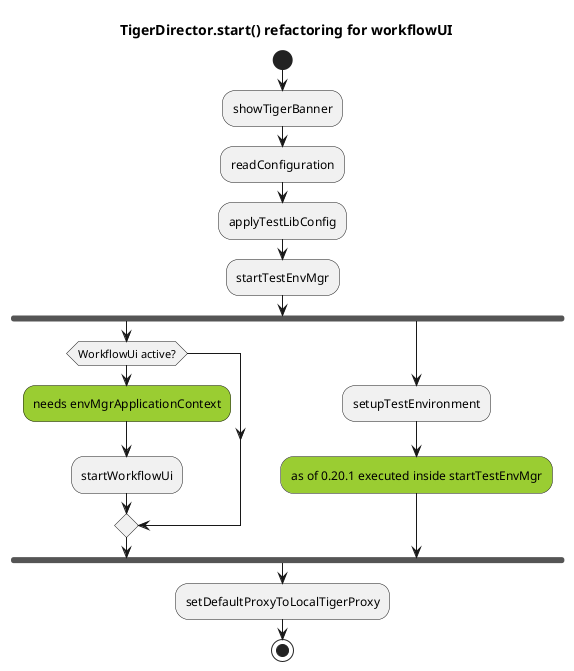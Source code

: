 @startuml

title: TigerDirector.start() refactoring for workflowUI

start

:showTigerBanner;
:readConfiguration;
:applyTestLibConfig;
:startTestEnvMgr;
fork
if (WorkflowUi active?) then
    #yellowgreen:needs envMgrApplicationContext;
    :startWorkflowUi;
endif
fork again
:setupTestEnvironment;
#yellowgreen:as of 0.20.1 executed inside startTestEnvMgr;
end fork

:setDefaultProxyToLocalTigerProxy;
stop

@enduml
